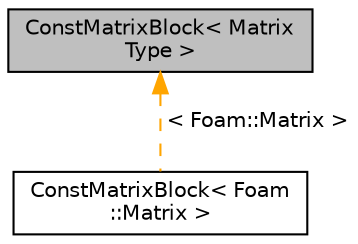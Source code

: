 digraph "ConstMatrixBlock&lt; MatrixType &gt;"
{
  bgcolor="transparent";
  edge [fontname="Helvetica",fontsize="10",labelfontname="Helvetica",labelfontsize="10"];
  node [fontname="Helvetica",fontsize="10",shape=record];
  Node1 [label="ConstMatrixBlock\< Matrix\lType \>",height=0.2,width=0.4,color="black", fillcolor="grey75", style="filled" fontcolor="black"];
  Node1 -> Node2 [dir="back",color="orange",fontsize="10",style="dashed",label=" \< Foam::Matrix \>" ,fontname="Helvetica"];
  Node2 [label="ConstMatrixBlock\< Foam\l::Matrix \>",height=0.2,width=0.4,color="black",URL="$classFoam_1_1ConstMatrixBlock.html"];
}
